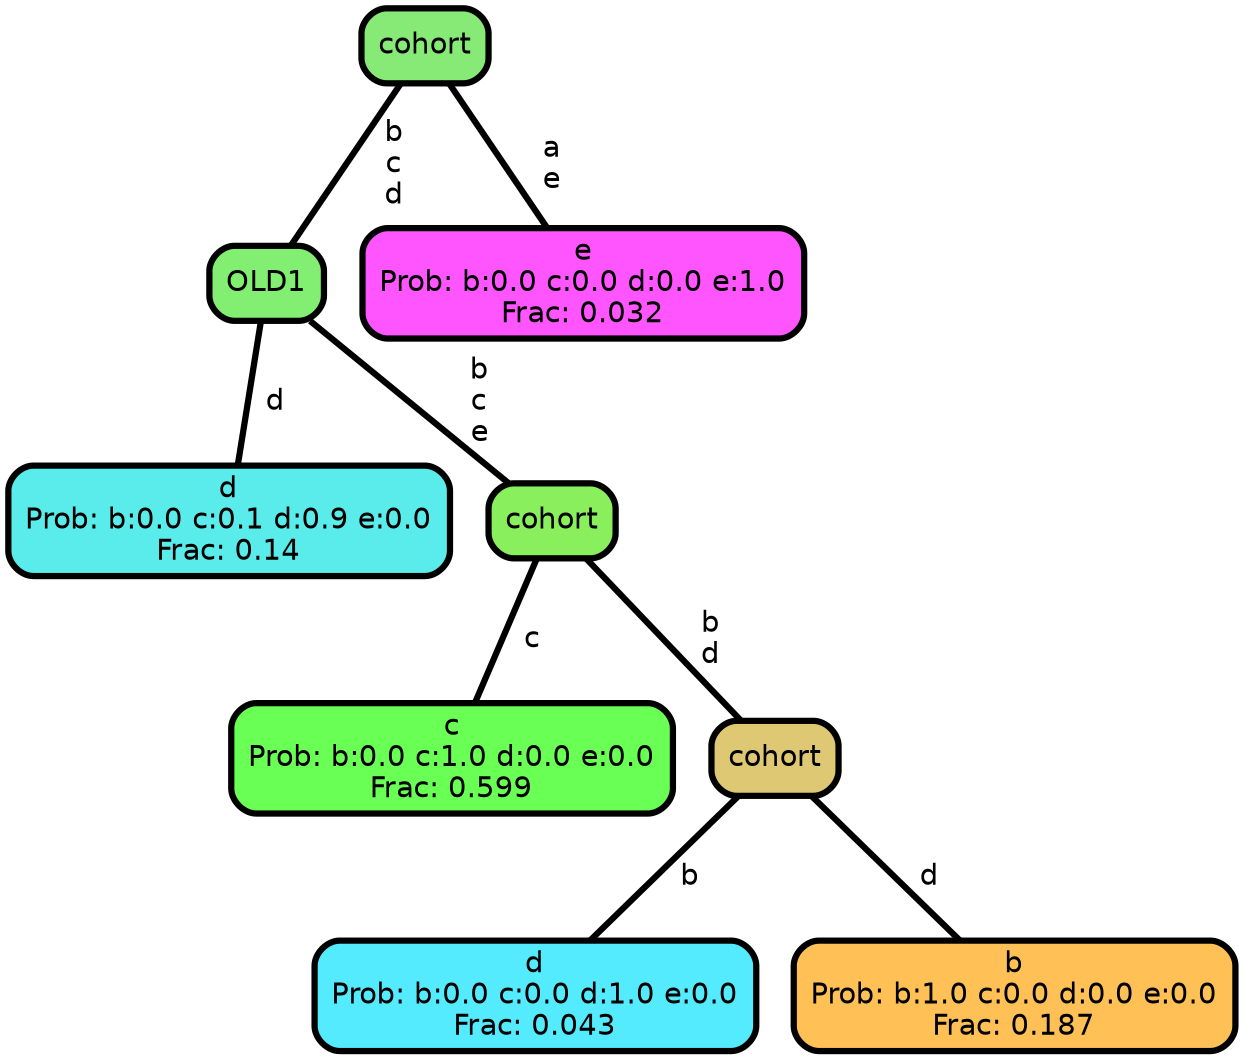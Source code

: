 graph Tree {
node [shape=box, style="filled, rounded",color="black",penwidth="3",fontcolor="black",                 fontname=helvetica] ;
graph [ranksep="0 equally", splines=straight,                 bgcolor=transparent, dpi=200] ;
edge [fontname=helvetica, color=black] ;
0 [label="d
Prob: b:0.0 c:0.1 d:0.9 e:0.0
Frac: 0.14", fillcolor="#5aeceb"] ;
1 [label="OLD1", fillcolor="#83ef72"] ;
2 [label="c
Prob: b:0.0 c:1.0 d:0.0 e:0.0
Frac: 0.599", fillcolor="#6aff55"] ;
3 [label="cohort", fillcolor="#8aef5d"] ;
4 [label="d
Prob: b:0.0 c:0.0 d:1.0 e:0.0
Frac: 0.043", fillcolor="#55ebff"] ;
5 [label="cohort", fillcolor="#dfc874"] ;
6 [label="b
Prob: b:1.0 c:0.0 d:0.0 e:0.0
Frac: 0.187", fillcolor="#ffc155"] ;
7 [label="cohort", fillcolor="#87ea76"] ;
8 [label="e
Prob: b:0.0 c:0.0 d:0.0 e:1.0
Frac: 0.032", fillcolor="#ff55ff"] ;
1 -- 0 [label=" d",penwidth=3] ;
1 -- 3 [label=" b\n c\n e",penwidth=3] ;
3 -- 2 [label=" c",penwidth=3] ;
3 -- 5 [label=" b\n d",penwidth=3] ;
5 -- 4 [label=" b",penwidth=3] ;
5 -- 6 [label=" d",penwidth=3] ;
7 -- 1 [label=" b\n c\n d",penwidth=3] ;
7 -- 8 [label=" a\n e",penwidth=3] ;
{rank = same;}}
